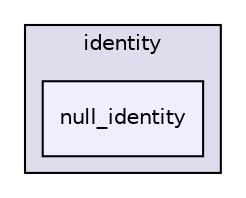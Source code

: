 digraph "asylo/identity/null_identity" {
  compound=true
  node [ fontsize="10", fontname="Helvetica"];
  edge [ labelfontsize="10", labelfontname="Helvetica"];
  subgraph clusterdir_e1c0d852c20f7060122f8152bba123e1 {
    graph [ bgcolor="#ddddee", pencolor="black", label="identity" fontname="Helvetica", fontsize="10", URL="dir_e1c0d852c20f7060122f8152bba123e1.html"]
  dir_6aee7f6a186d4b544c7c219c92ca7969 [shape=box, label="null_identity", style="filled", fillcolor="#eeeeff", pencolor="black", URL="dir_6aee7f6a186d4b544c7c219c92ca7969.html"];
  }
}
